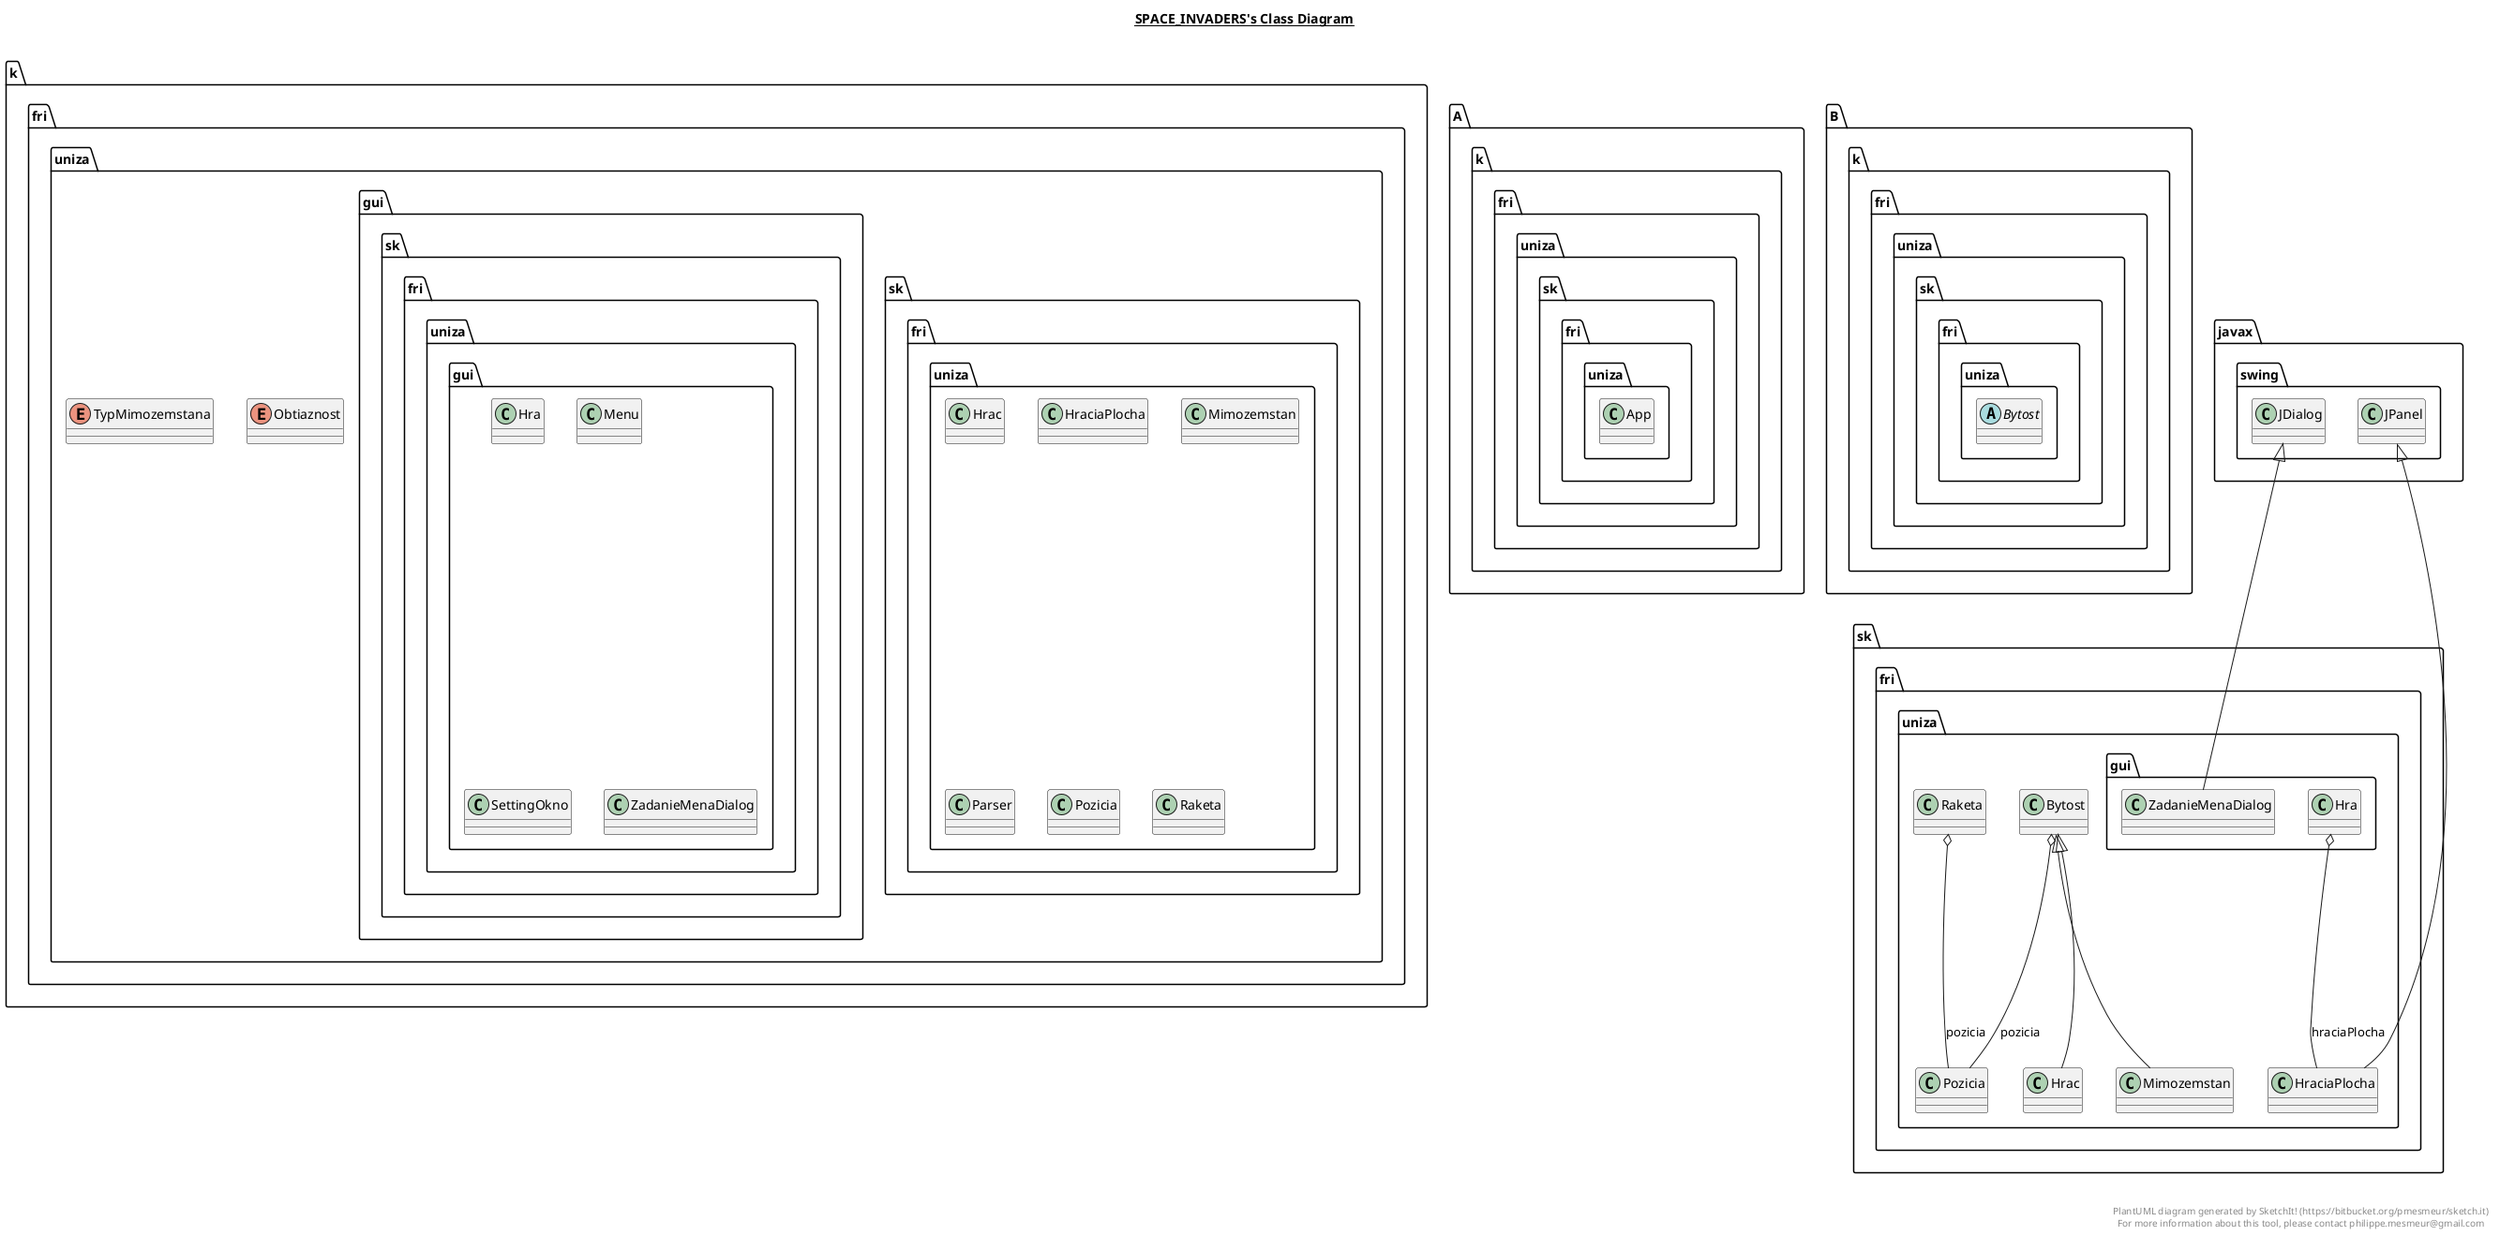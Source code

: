 @startuml

title __SPACE_INVADERS's Class Diagram__\n

  namespace A  {
    namespace k.fri.uniza {
      class sk.fri.uniza.App {
      }
    }
  }
  

  namespace B  {
    namespace k.fri.uniza {
      abstract class sk.fri.uniza.Bytost {
      }
    }
  }
  


    namespace k.fri.uniza {
      class sk.fri.uniza.Hrac {
      }
    }

  


    namespace k.fri.uniza {
      class sk.fri.uniza.HraciaPlocha {
      }
    }

  


    namespace k.fri.uniza {
      class sk.fri.uniza.Mimozemstan {
      }
    }

  


    namespace k.fri.uniza {
      enum Obtiaznost {
      }
    }

  


    namespace k.fri.uniza {
      class sk.fri.uniza.Parser {
      }
    }

  


    namespace k.fri.uniza {
      class sk.fri.uniza.Pozicia {
      }
    }

  


    namespace k.fri.uniza {
      class sk.fri.uniza.Raketa {
      }
    }

  


    namespace k.fri.uniza {
      enum TypMimozemstana {
      }
    }

  


    namespace k.fri.uniza {
      namespace gui {
        class sk.fri.uniza.gui.Hra {
        }
      }
    }

  


    namespace k.fri.uniza {
      namespace gui {
        class sk.fri.uniza.gui.Menu {
        }
      }
    }

  


    namespace k.fri.uniza {
      namespace gui {
        class sk.fri.uniza.gui.SettingOkno {
        }
      }
    }

  


    namespace k.fri.uniza {
      namespace gui {
        class sk.fri.uniza.gui.ZadanieMenaDialog {
        }
      }
    }

  

  sk.fri.uniza.Bytost o-- sk.fri.uniza.Pozicia : pozicia
  sk.fri.uniza.Hrac -up-|> sk.fri.uniza.Bytost
  sk.fri.uniza.HraciaPlocha -up-|> javax.swing.JPanel
  sk.fri.uniza.Mimozemstan -up-|> sk.fri.uniza.Bytost
  sk.fri.uniza.Raketa o-- sk.fri.uniza.Pozicia : pozicia
  sk.fri.uniza.gui.Hra o-- sk.fri.uniza.HraciaPlocha : hraciaPlocha
  sk.fri.uniza.gui.Hra o-- sk.fri.uniza.HraciaPlocha.VykreslovaniePlochy : vykreslovacuThread
  sk.fri.uniza.gui.ZadanieMenaDialog -up-|> javax.swing.JDialog


right footer


PlantUML diagram generated by SketchIt! (https://bitbucket.org/pmesmeur/sketch.it)
For more information about this tool, please contact philippe.mesmeur@gmail.com
endfooter

@enduml
